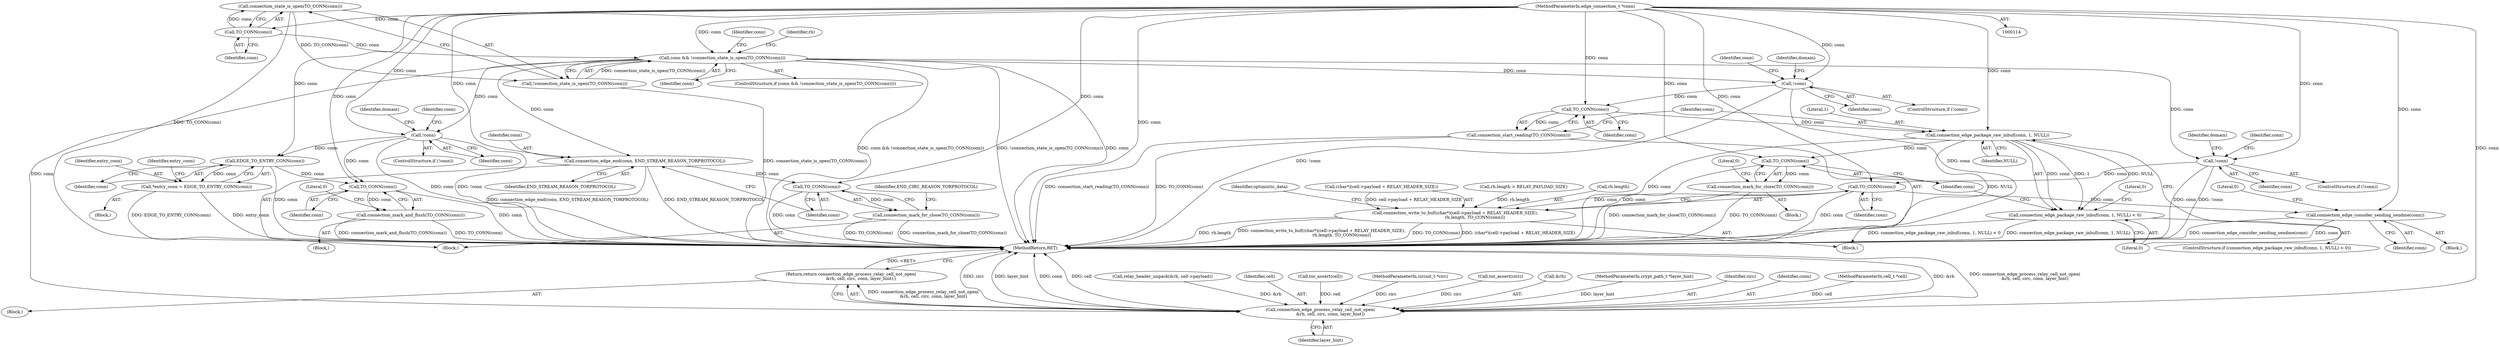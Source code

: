 digraph "0_tor_56a7c5bc15e0447203a491c1ee37de9939ad1dcd@API" {
"1000208" [label="(Call,connection_state_is_open(TO_CONN(conn)))"];
"1000209" [label="(Call,TO_CONN(conn))"];
"1000117" [label="(MethodParameterIn,edge_connection_t *conn)"];
"1000207" [label="(Call,!connection_state_is_open(TO_CONN(conn)))"];
"1000205" [label="(Call,conn && !connection_state_is_open(TO_CONN(conn)))"];
"1000249" [label="(Call,connection_edge_process_relay_cell_not_open(\n               &rh, cell, circ, conn, layer_hint))"];
"1000248" [label="(Return,return connection_edge_process_relay_cell_not_open(\n               &rh, cell, circ, conn, layer_hint);)"];
"1000379" [label="(Call,connection_edge_end(conn, END_STREAM_REASON_TORPROTOCOL))"];
"1000383" [label="(Call,TO_CONN(conn))"];
"1000382" [label="(Call,connection_mark_for_close(TO_CONN(conn)))"];
"1000403" [label="(Call,!conn)"];
"1000445" [label="(Call,TO_CONN(conn))"];
"1000434" [label="(Call,connection_write_to_buf((char*)(cell->payload + RELAY_HEADER_SIZE),\n                              rh.length, TO_CONN(conn)))"];
"1000451" [label="(Call,connection_edge_consider_sending_sendme(conn))"];
"1000472" [label="(Call,!conn)"];
"1000494" [label="(Call,EDGE_TO_ENTRY_CONN(conn))"];
"1000492" [label="(Call,*entry_conn = EDGE_TO_ENTRY_CONN(conn))"];
"1000536" [label="(Call,TO_CONN(conn))"];
"1000535" [label="(Call,connection_mark_and_flush(TO_CONN(conn)))"];
"1000925" [label="(Call,!conn)"];
"1000954" [label="(Call,TO_CONN(conn))"];
"1000953" [label="(Call,connection_start_reading(TO_CONN(conn)))"];
"1000958" [label="(Call,connection_edge_package_raw_inbuf(conn, 1, NULL))"];
"1000957" [label="(Call,connection_edge_package_raw_inbuf(conn, 1, NULL) < 0)"];
"1000965" [label="(Call,TO_CONN(conn))"];
"1000964" [label="(Call,connection_mark_for_close(TO_CONN(conn)))"];
"1000490" [label="(Block,)"];
"1000953" [label="(Call,connection_start_reading(TO_CONN(conn)))"];
"1000141" [label="(Call,relay_header_unpack(&rh, cell->payload))"];
"1000964" [label="(Call,connection_mark_for_close(TO_CONN(conn)))"];
"1000206" [label="(Identifier,conn)"];
"1000258" [label="(Identifier,rh)"];
"1000956" [label="(ControlStructure,if (connection_edge_package_raw_inbuf(conn, 1, NULL) < 0))"];
"1000252" [label="(Identifier,cell)"];
"1000926" [label="(Identifier,conn)"];
"1000954" [label="(Call,TO_CONN(conn))"];
"1000486" [label="(Identifier,conn)"];
"1000495" [label="(Identifier,conn)"];
"1000380" [label="(Identifier,conn)"];
"1000955" [label="(Identifier,conn)"];
"1000209" [label="(Call,TO_CONN(conn))"];
"1000959" [label="(Identifier,conn)"];
"1000451" [label="(Call,connection_edge_consider_sending_sendme(conn))"];
"1000384" [label="(Identifier,conn)"];
"1000536" [label="(Call,TO_CONN(conn))"];
"1000534" [label="(Block,)"];
"1000968" [label="(Literal,0)"];
"1000445" [label="(Call,TO_CONN(conn))"];
"1000957" [label="(Call,connection_edge_package_raw_inbuf(conn, 1, NULL) < 0)"];
"1000938" [label="(Identifier,conn)"];
"1000965" [label="(Call,TO_CONN(conn))"];
"1000137" [label="(Call,tor_assert(cell))"];
"1000473" [label="(Identifier,conn)"];
"1001064" [label="(MethodReturn,RET)"];
"1000454" [label="(Literal,0)"];
"1000476" [label="(Identifier,domain)"];
"1000925" [label="(Call,!conn)"];
"1000255" [label="(Identifier,layer_hint)"];
"1000435" [label="(Call,(char*)(cell->payload + RELAY_HEADER_SIZE))"];
"1000204" [label="(ControlStructure,if (conn && !connection_state_is_open(TO_CONN(conn))))"];
"1000434" [label="(Call,connection_write_to_buf((char*)(cell->payload + RELAY_HEADER_SIZE),\n                              rh.length, TO_CONN(conn)))"];
"1000248" [label="(Return,return connection_edge_process_relay_cell_not_open(\n               &rh, cell, circ, conn, layer_hint);)"];
"1000418" [label="(Identifier,conn)"];
"1000260" [label="(Block,)"];
"1000499" [label="(Identifier,entry_conn)"];
"1000382" [label="(Call,connection_mark_for_close(TO_CONN(conn)))"];
"1000160" [label="(Call,rh.length > RELAY_PAYLOAD_SIZE)"];
"1000208" [label="(Call,connection_state_is_open(TO_CONN(conn)))"];
"1000116" [label="(MethodParameterIn,circuit_t *circ)"];
"1000535" [label="(Call,connection_mark_and_flush(TO_CONN(conn)))"];
"1000960" [label="(Literal,1)"];
"1000249" [label="(Call,connection_edge_process_relay_cell_not_open(\n               &rh, cell, circ, conn, layer_hint))"];
"1000379" [label="(Call,connection_edge_end(conn, END_STREAM_REASON_TORPROTOCOL))"];
"1000492" [label="(Call,*entry_conn = EDGE_TO_ENTRY_CONN(conn))"];
"1000966" [label="(Identifier,conn)"];
"1000207" [label="(Call,!connection_state_is_open(TO_CONN(conn)))"];
"1000378" [label="(Block,)"];
"1000493" [label="(Identifier,entry_conn)"];
"1000446" [label="(Identifier,conn)"];
"1000958" [label="(Call,connection_edge_package_raw_inbuf(conn, 1, NULL))"];
"1000494" [label="(Call,EDGE_TO_ENTRY_CONN(conn))"];
"1000472" [label="(Call,!conn)"];
"1000537" [label="(Identifier,conn)"];
"1000387" [label="(Identifier,END_CIRC_REASON_TORPROTOCOL)"];
"1000442" [label="(Call,rh.length)"];
"1000139" [label="(Call,tor_assert(circ))"];
"1000381" [label="(Identifier,END_STREAM_REASON_TORPROTOCOL)"];
"1000250" [label="(Call,&rh)"];
"1000210" [label="(Identifier,conn)"];
"1000402" [label="(ControlStructure,if (!conn))"];
"1000471" [label="(ControlStructure,if (!conn))"];
"1000118" [label="(MethodParameterIn,crypt_path_t *layer_hint)"];
"1000450" [label="(Block,)"];
"1000383" [label="(Call,TO_CONN(conn))"];
"1000403" [label="(Call,!conn)"];
"1000924" [label="(ControlStructure,if (!conn))"];
"1000929" [label="(Identifier,domain)"];
"1000205" [label="(Call,conn && !connection_state_is_open(TO_CONN(conn)))"];
"1000253" [label="(Identifier,circ)"];
"1000117" [label="(MethodParameterIn,edge_connection_t *conn)"];
"1000452" [label="(Identifier,conn)"];
"1000539" [label="(Literal,0)"];
"1000962" [label="(Literal,0)"];
"1000254" [label="(Identifier,conn)"];
"1000247" [label="(Block,)"];
"1000115" [label="(MethodParameterIn,cell_t *cell)"];
"1000970" [label="(Literal,0)"];
"1000961" [label="(Identifier,NULL)"];
"1000217" [label="(Identifier,conn)"];
"1000449" [label="(Identifier,optimistic_data)"];
"1000963" [label="(Block,)"];
"1000407" [label="(Identifier,domain)"];
"1000404" [label="(Identifier,conn)"];
"1000208" -> "1000207"  [label="AST: "];
"1000208" -> "1000209"  [label="CFG: "];
"1000209" -> "1000208"  [label="AST: "];
"1000207" -> "1000208"  [label="CFG: "];
"1000208" -> "1001064"  [label="DDG: TO_CONN(conn)"];
"1000208" -> "1000207"  [label="DDG: TO_CONN(conn)"];
"1000209" -> "1000208"  [label="DDG: conn"];
"1000209" -> "1000210"  [label="CFG: "];
"1000210" -> "1000209"  [label="AST: "];
"1000209" -> "1000205"  [label="DDG: conn"];
"1000117" -> "1000209"  [label="DDG: conn"];
"1000117" -> "1000114"  [label="AST: "];
"1000117" -> "1001064"  [label="DDG: conn"];
"1000117" -> "1000205"  [label="DDG: conn"];
"1000117" -> "1000249"  [label="DDG: conn"];
"1000117" -> "1000379"  [label="DDG: conn"];
"1000117" -> "1000383"  [label="DDG: conn"];
"1000117" -> "1000403"  [label="DDG: conn"];
"1000117" -> "1000445"  [label="DDG: conn"];
"1000117" -> "1000451"  [label="DDG: conn"];
"1000117" -> "1000472"  [label="DDG: conn"];
"1000117" -> "1000494"  [label="DDG: conn"];
"1000117" -> "1000536"  [label="DDG: conn"];
"1000117" -> "1000925"  [label="DDG: conn"];
"1000117" -> "1000954"  [label="DDG: conn"];
"1000117" -> "1000958"  [label="DDG: conn"];
"1000117" -> "1000965"  [label="DDG: conn"];
"1000207" -> "1000205"  [label="AST: "];
"1000205" -> "1000207"  [label="CFG: "];
"1000207" -> "1001064"  [label="DDG: connection_state_is_open(TO_CONN(conn))"];
"1000207" -> "1000205"  [label="DDG: connection_state_is_open(TO_CONN(conn))"];
"1000205" -> "1000204"  [label="AST: "];
"1000205" -> "1000206"  [label="CFG: "];
"1000206" -> "1000205"  [label="AST: "];
"1000217" -> "1000205"  [label="CFG: "];
"1000258" -> "1000205"  [label="CFG: "];
"1000205" -> "1001064"  [label="DDG: conn"];
"1000205" -> "1001064"  [label="DDG: !connection_state_is_open(TO_CONN(conn))"];
"1000205" -> "1001064"  [label="DDG: conn && !connection_state_is_open(TO_CONN(conn))"];
"1000205" -> "1000249"  [label="DDG: conn"];
"1000205" -> "1000379"  [label="DDG: conn"];
"1000205" -> "1000403"  [label="DDG: conn"];
"1000205" -> "1000472"  [label="DDG: conn"];
"1000205" -> "1000925"  [label="DDG: conn"];
"1000249" -> "1000248"  [label="AST: "];
"1000249" -> "1000255"  [label="CFG: "];
"1000250" -> "1000249"  [label="AST: "];
"1000252" -> "1000249"  [label="AST: "];
"1000253" -> "1000249"  [label="AST: "];
"1000254" -> "1000249"  [label="AST: "];
"1000255" -> "1000249"  [label="AST: "];
"1000248" -> "1000249"  [label="CFG: "];
"1000249" -> "1001064"  [label="DDG: circ"];
"1000249" -> "1001064"  [label="DDG: layer_hint"];
"1000249" -> "1001064"  [label="DDG: conn"];
"1000249" -> "1001064"  [label="DDG: cell"];
"1000249" -> "1001064"  [label="DDG: &rh"];
"1000249" -> "1001064"  [label="DDG: connection_edge_process_relay_cell_not_open(\n               &rh, cell, circ, conn, layer_hint)"];
"1000249" -> "1000248"  [label="DDG: connection_edge_process_relay_cell_not_open(\n               &rh, cell, circ, conn, layer_hint)"];
"1000141" -> "1000249"  [label="DDG: &rh"];
"1000137" -> "1000249"  [label="DDG: cell"];
"1000115" -> "1000249"  [label="DDG: cell"];
"1000139" -> "1000249"  [label="DDG: circ"];
"1000116" -> "1000249"  [label="DDG: circ"];
"1000118" -> "1000249"  [label="DDG: layer_hint"];
"1000248" -> "1000247"  [label="AST: "];
"1001064" -> "1000248"  [label="CFG: "];
"1000248" -> "1001064"  [label="DDG: <RET>"];
"1000379" -> "1000378"  [label="AST: "];
"1000379" -> "1000381"  [label="CFG: "];
"1000380" -> "1000379"  [label="AST: "];
"1000381" -> "1000379"  [label="AST: "];
"1000384" -> "1000379"  [label="CFG: "];
"1000379" -> "1001064"  [label="DDG: connection_edge_end(conn, END_STREAM_REASON_TORPROTOCOL)"];
"1000379" -> "1001064"  [label="DDG: END_STREAM_REASON_TORPROTOCOL"];
"1000379" -> "1000383"  [label="DDG: conn"];
"1000383" -> "1000382"  [label="AST: "];
"1000383" -> "1000384"  [label="CFG: "];
"1000384" -> "1000383"  [label="AST: "];
"1000382" -> "1000383"  [label="CFG: "];
"1000383" -> "1001064"  [label="DDG: conn"];
"1000383" -> "1000382"  [label="DDG: conn"];
"1000382" -> "1000378"  [label="AST: "];
"1000387" -> "1000382"  [label="CFG: "];
"1000382" -> "1001064"  [label="DDG: TO_CONN(conn)"];
"1000382" -> "1001064"  [label="DDG: connection_mark_for_close(TO_CONN(conn))"];
"1000403" -> "1000402"  [label="AST: "];
"1000403" -> "1000404"  [label="CFG: "];
"1000404" -> "1000403"  [label="AST: "];
"1000407" -> "1000403"  [label="CFG: "];
"1000418" -> "1000403"  [label="CFG: "];
"1000403" -> "1001064"  [label="DDG: conn"];
"1000403" -> "1001064"  [label="DDG: !conn"];
"1000403" -> "1000445"  [label="DDG: conn"];
"1000445" -> "1000434"  [label="AST: "];
"1000445" -> "1000446"  [label="CFG: "];
"1000446" -> "1000445"  [label="AST: "];
"1000434" -> "1000445"  [label="CFG: "];
"1000445" -> "1001064"  [label="DDG: conn"];
"1000445" -> "1000434"  [label="DDG: conn"];
"1000445" -> "1000451"  [label="DDG: conn"];
"1000434" -> "1000260"  [label="AST: "];
"1000435" -> "1000434"  [label="AST: "];
"1000442" -> "1000434"  [label="AST: "];
"1000449" -> "1000434"  [label="CFG: "];
"1000434" -> "1001064"  [label="DDG: rh.length"];
"1000434" -> "1001064"  [label="DDG: connection_write_to_buf((char*)(cell->payload + RELAY_HEADER_SIZE),\n                              rh.length, TO_CONN(conn))"];
"1000434" -> "1001064"  [label="DDG: TO_CONN(conn)"];
"1000434" -> "1001064"  [label="DDG: (char*)(cell->payload + RELAY_HEADER_SIZE)"];
"1000435" -> "1000434"  [label="DDG: cell->payload + RELAY_HEADER_SIZE"];
"1000160" -> "1000434"  [label="DDG: rh.length"];
"1000451" -> "1000450"  [label="AST: "];
"1000451" -> "1000452"  [label="CFG: "];
"1000452" -> "1000451"  [label="AST: "];
"1000454" -> "1000451"  [label="CFG: "];
"1000451" -> "1001064"  [label="DDG: conn"];
"1000451" -> "1001064"  [label="DDG: connection_edge_consider_sending_sendme(conn)"];
"1000472" -> "1000471"  [label="AST: "];
"1000472" -> "1000473"  [label="CFG: "];
"1000473" -> "1000472"  [label="AST: "];
"1000476" -> "1000472"  [label="CFG: "];
"1000486" -> "1000472"  [label="CFG: "];
"1000472" -> "1001064"  [label="DDG: !conn"];
"1000472" -> "1001064"  [label="DDG: conn"];
"1000472" -> "1000494"  [label="DDG: conn"];
"1000472" -> "1000536"  [label="DDG: conn"];
"1000494" -> "1000492"  [label="AST: "];
"1000494" -> "1000495"  [label="CFG: "];
"1000495" -> "1000494"  [label="AST: "];
"1000492" -> "1000494"  [label="CFG: "];
"1000494" -> "1001064"  [label="DDG: conn"];
"1000494" -> "1000492"  [label="DDG: conn"];
"1000494" -> "1000536"  [label="DDG: conn"];
"1000492" -> "1000490"  [label="AST: "];
"1000493" -> "1000492"  [label="AST: "];
"1000499" -> "1000492"  [label="CFG: "];
"1000492" -> "1001064"  [label="DDG: EDGE_TO_ENTRY_CONN(conn)"];
"1000492" -> "1001064"  [label="DDG: entry_conn"];
"1000536" -> "1000535"  [label="AST: "];
"1000536" -> "1000537"  [label="CFG: "];
"1000537" -> "1000536"  [label="AST: "];
"1000535" -> "1000536"  [label="CFG: "];
"1000536" -> "1001064"  [label="DDG: conn"];
"1000536" -> "1000535"  [label="DDG: conn"];
"1000535" -> "1000534"  [label="AST: "];
"1000539" -> "1000535"  [label="CFG: "];
"1000535" -> "1001064"  [label="DDG: TO_CONN(conn)"];
"1000535" -> "1001064"  [label="DDG: connection_mark_and_flush(TO_CONN(conn))"];
"1000925" -> "1000924"  [label="AST: "];
"1000925" -> "1000926"  [label="CFG: "];
"1000926" -> "1000925"  [label="AST: "];
"1000929" -> "1000925"  [label="CFG: "];
"1000938" -> "1000925"  [label="CFG: "];
"1000925" -> "1001064"  [label="DDG: conn"];
"1000925" -> "1001064"  [label="DDG: !conn"];
"1000925" -> "1000954"  [label="DDG: conn"];
"1000954" -> "1000953"  [label="AST: "];
"1000954" -> "1000955"  [label="CFG: "];
"1000955" -> "1000954"  [label="AST: "];
"1000953" -> "1000954"  [label="CFG: "];
"1000954" -> "1000953"  [label="DDG: conn"];
"1000954" -> "1000958"  [label="DDG: conn"];
"1000953" -> "1000260"  [label="AST: "];
"1000959" -> "1000953"  [label="CFG: "];
"1000953" -> "1001064"  [label="DDG: connection_start_reading(TO_CONN(conn))"];
"1000953" -> "1001064"  [label="DDG: TO_CONN(conn)"];
"1000958" -> "1000957"  [label="AST: "];
"1000958" -> "1000961"  [label="CFG: "];
"1000959" -> "1000958"  [label="AST: "];
"1000960" -> "1000958"  [label="AST: "];
"1000961" -> "1000958"  [label="AST: "];
"1000962" -> "1000958"  [label="CFG: "];
"1000958" -> "1001064"  [label="DDG: NULL"];
"1000958" -> "1001064"  [label="DDG: conn"];
"1000958" -> "1000957"  [label="DDG: conn"];
"1000958" -> "1000957"  [label="DDG: 1"];
"1000958" -> "1000957"  [label="DDG: NULL"];
"1000958" -> "1000965"  [label="DDG: conn"];
"1000957" -> "1000956"  [label="AST: "];
"1000957" -> "1000962"  [label="CFG: "];
"1000962" -> "1000957"  [label="AST: "];
"1000966" -> "1000957"  [label="CFG: "];
"1000970" -> "1000957"  [label="CFG: "];
"1000957" -> "1001064"  [label="DDG: connection_edge_package_raw_inbuf(conn, 1, NULL) < 0"];
"1000957" -> "1001064"  [label="DDG: connection_edge_package_raw_inbuf(conn, 1, NULL)"];
"1000965" -> "1000964"  [label="AST: "];
"1000965" -> "1000966"  [label="CFG: "];
"1000966" -> "1000965"  [label="AST: "];
"1000964" -> "1000965"  [label="CFG: "];
"1000965" -> "1001064"  [label="DDG: conn"];
"1000965" -> "1000964"  [label="DDG: conn"];
"1000964" -> "1000963"  [label="AST: "];
"1000968" -> "1000964"  [label="CFG: "];
"1000964" -> "1001064"  [label="DDG: TO_CONN(conn)"];
"1000964" -> "1001064"  [label="DDG: connection_mark_for_close(TO_CONN(conn))"];
}
